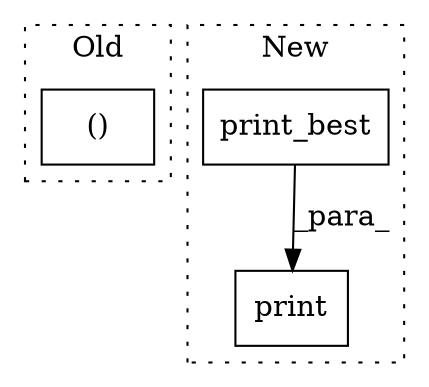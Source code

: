 digraph G {
subgraph cluster0 {
1 [label="()" a="106" s="1658" l="20" shape="box"];
label = "Old";
style="dotted";
}
subgraph cluster1 {
2 [label="print_best" a="32" s="2971,2997" l="11,1" shape="box"];
3 [label="print" a="32" s="2960,2998" l="6,1" shape="box"];
label = "New";
style="dotted";
}
2 -> 3 [label="_para_"];
}